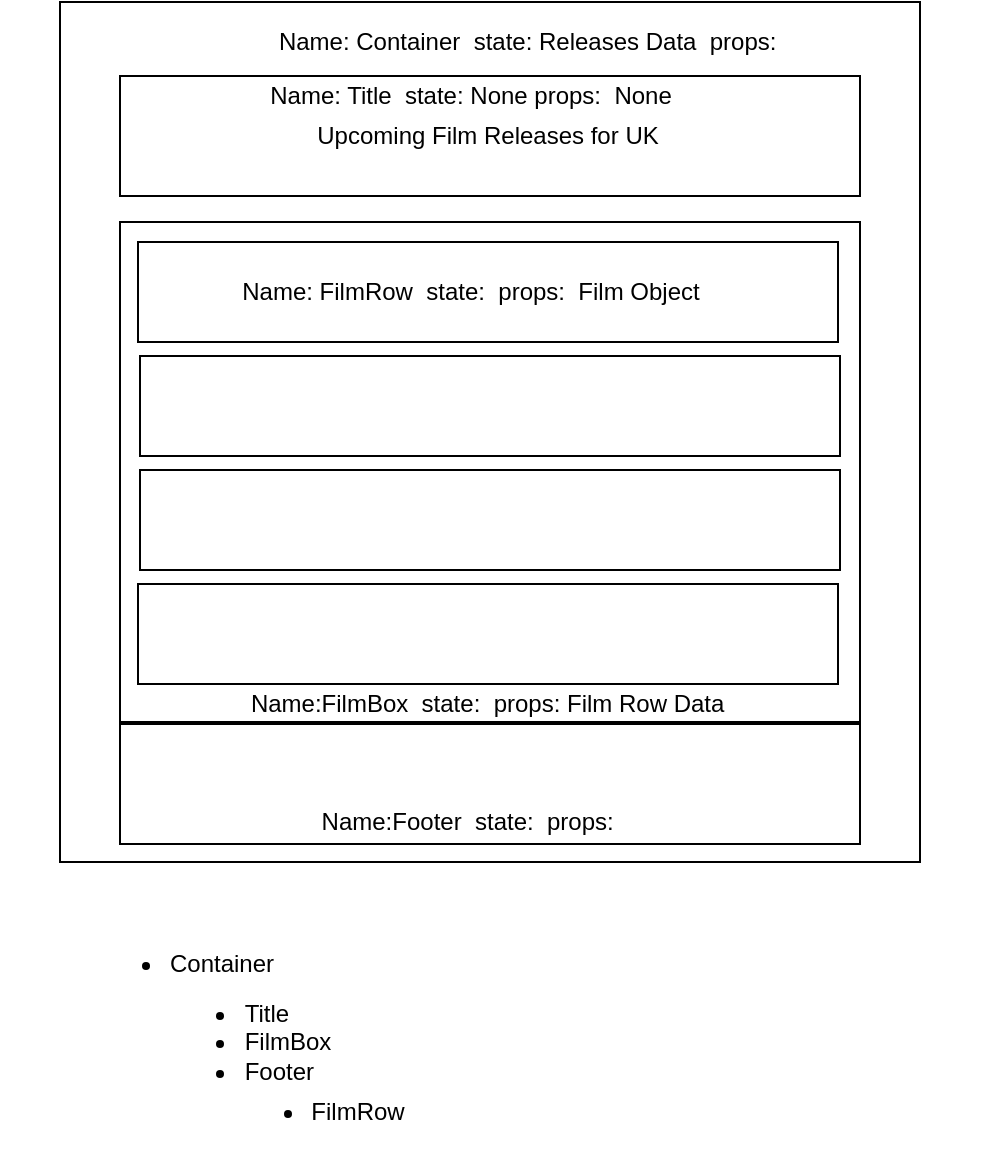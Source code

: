 <mxfile version="14.1.8" type="device"><diagram id="I5TNXRAm5F50-cGsJ86U" name="Page-1"><mxGraphModel dx="1106" dy="785" grid="1" gridSize="10" guides="1" tooltips="1" connect="1" arrows="1" fold="1" page="1" pageScale="1" pageWidth="827" pageHeight="1169" math="0" shadow="0"><root><mxCell id="0"/><mxCell id="1" parent="0"/><mxCell id="L_B1UZ0Eg2k6QSfR9BdJ-1" value="" style="whiteSpace=wrap;html=1;aspect=fixed;" vertex="1" parent="1"><mxGeometry x="200" y="20" width="430" height="430" as="geometry"/></mxCell><mxCell id="L_B1UZ0Eg2k6QSfR9BdJ-17" value="" style="rounded=0;whiteSpace=wrap;html=1;" vertex="1" parent="1"><mxGeometry x="230" y="130" width="370" height="250" as="geometry"/></mxCell><mxCell id="L_B1UZ0Eg2k6QSfR9BdJ-6" value="" style="rounded=0;whiteSpace=wrap;html=1;" vertex="1" parent="1"><mxGeometry x="230" y="57" width="370" height="60" as="geometry"/></mxCell><mxCell id="L_B1UZ0Eg2k6QSfR9BdJ-2" value="Upcoming Film Releases for UK" style="text;html=1;strokeColor=none;fillColor=none;align=center;verticalAlign=middle;whiteSpace=wrap;rounded=0;" vertex="1" parent="1"><mxGeometry x="279" y="77" width="270" height="20" as="geometry"/></mxCell><mxCell id="L_B1UZ0Eg2k6QSfR9BdJ-5" value="" style="rounded=0;whiteSpace=wrap;html=1;" vertex="1" parent="1"><mxGeometry x="230" y="381" width="370" height="60" as="geometry"/></mxCell><mxCell id="L_B1UZ0Eg2k6QSfR9BdJ-7" value="" style="rounded=0;whiteSpace=wrap;html=1;" vertex="1" parent="1"><mxGeometry x="239" y="140" width="350" height="50" as="geometry"/></mxCell><mxCell id="L_B1UZ0Eg2k6QSfR9BdJ-8" value="" style="rounded=0;whiteSpace=wrap;html=1;" vertex="1" parent="1"><mxGeometry x="240" y="197" width="350" height="50" as="geometry"/></mxCell><mxCell id="L_B1UZ0Eg2k6QSfR9BdJ-9" value="" style="rounded=0;whiteSpace=wrap;html=1;" vertex="1" parent="1"><mxGeometry x="240" y="254" width="350" height="50" as="geometry"/></mxCell><mxCell id="L_B1UZ0Eg2k6QSfR9BdJ-10" value="" style="rounded=0;whiteSpace=wrap;html=1;" vertex="1" parent="1"><mxGeometry x="239" y="311" width="350" height="50" as="geometry"/></mxCell><mxCell id="L_B1UZ0Eg2k6QSfR9BdJ-11" value="Name: Title&amp;nbsp; state: None props:&amp;nbsp; None" style="text;html=1;strokeColor=none;fillColor=none;align=center;verticalAlign=middle;whiteSpace=wrap;rounded=0;" vertex="1" parent="1"><mxGeometry x="170" y="57" width="471" height="20" as="geometry"/></mxCell><mxCell id="L_B1UZ0Eg2k6QSfR9BdJ-12" value="Name: Container&amp;nbsp; state: Releases Data&amp;nbsp; props:&amp;nbsp;" style="text;html=1;strokeColor=none;fillColor=none;align=center;verticalAlign=middle;whiteSpace=wrap;rounded=0;" vertex="1" parent="1"><mxGeometry x="200" y="30" width="471" height="20" as="geometry"/></mxCell><mxCell id="L_B1UZ0Eg2k6QSfR9BdJ-13" value="Name:Footer&amp;nbsp; state:&amp;nbsp; props:&amp;nbsp;" style="text;html=1;strokeColor=none;fillColor=none;align=center;verticalAlign=middle;whiteSpace=wrap;rounded=0;" vertex="1" parent="1"><mxGeometry x="170" y="420" width="471" height="20" as="geometry"/></mxCell><mxCell id="L_B1UZ0Eg2k6QSfR9BdJ-14" value="Name: FilmRow&amp;nbsp; state:&amp;nbsp; props:&amp;nbsp; Film Object" style="text;html=1;strokeColor=none;fillColor=none;align=center;verticalAlign=middle;whiteSpace=wrap;rounded=0;" vertex="1" parent="1"><mxGeometry x="170" y="155" width="471" height="20" as="geometry"/></mxCell><mxCell id="L_B1UZ0Eg2k6QSfR9BdJ-15" value="&lt;div style=&quot;text-align: left&quot;&gt;&lt;ul&gt;&lt;li&gt;&lt;span&gt;Container&lt;/span&gt;&lt;/li&gt;&lt;/ul&gt;&lt;/div&gt;" style="text;html=1;strokeColor=none;fillColor=none;align=center;verticalAlign=middle;whiteSpace=wrap;rounded=0;" vertex="1" parent="1"><mxGeometry x="241" y="491" width="40" height="20" as="geometry"/></mxCell><mxCell id="L_B1UZ0Eg2k6QSfR9BdJ-16" value="&lt;div style=&quot;text-align: left&quot;&gt;&lt;ul&gt;&lt;li&gt;&lt;span&gt;Title&lt;/span&gt;&lt;/li&gt;&lt;li&gt;&lt;span&gt;FilmBox&lt;/span&gt;&lt;/li&gt;&lt;li&gt;Footer&lt;/li&gt;&lt;/ul&gt;&lt;/div&gt;" style="text;html=1;strokeColor=none;fillColor=none;align=center;verticalAlign=middle;whiteSpace=wrap;rounded=0;" vertex="1" parent="1"><mxGeometry x="239" y="530" width="110" height="20" as="geometry"/></mxCell><mxCell id="L_B1UZ0Eg2k6QSfR9BdJ-18" value="&lt;div style=&quot;text-align: left&quot;&gt;&lt;ul&gt;&lt;li&gt;&lt;span&gt;FilmRow&lt;/span&gt;&lt;/li&gt;&lt;/ul&gt;&lt;/div&gt;" style="text;html=1;strokeColor=none;fillColor=none;align=center;verticalAlign=middle;whiteSpace=wrap;rounded=0;" vertex="1" parent="1"><mxGeometry x="309" y="565" width="40" height="20" as="geometry"/></mxCell><mxCell id="L_B1UZ0Eg2k6QSfR9BdJ-19" value="Name:FilmBox&amp;nbsp; state:&amp;nbsp; props: Film Row Data&amp;nbsp;" style="text;html=1;strokeColor=none;fillColor=none;align=center;verticalAlign=middle;whiteSpace=wrap;rounded=0;" vertex="1" parent="1"><mxGeometry x="179.5" y="361" width="471" height="20" as="geometry"/></mxCell></root></mxGraphModel></diagram></mxfile>